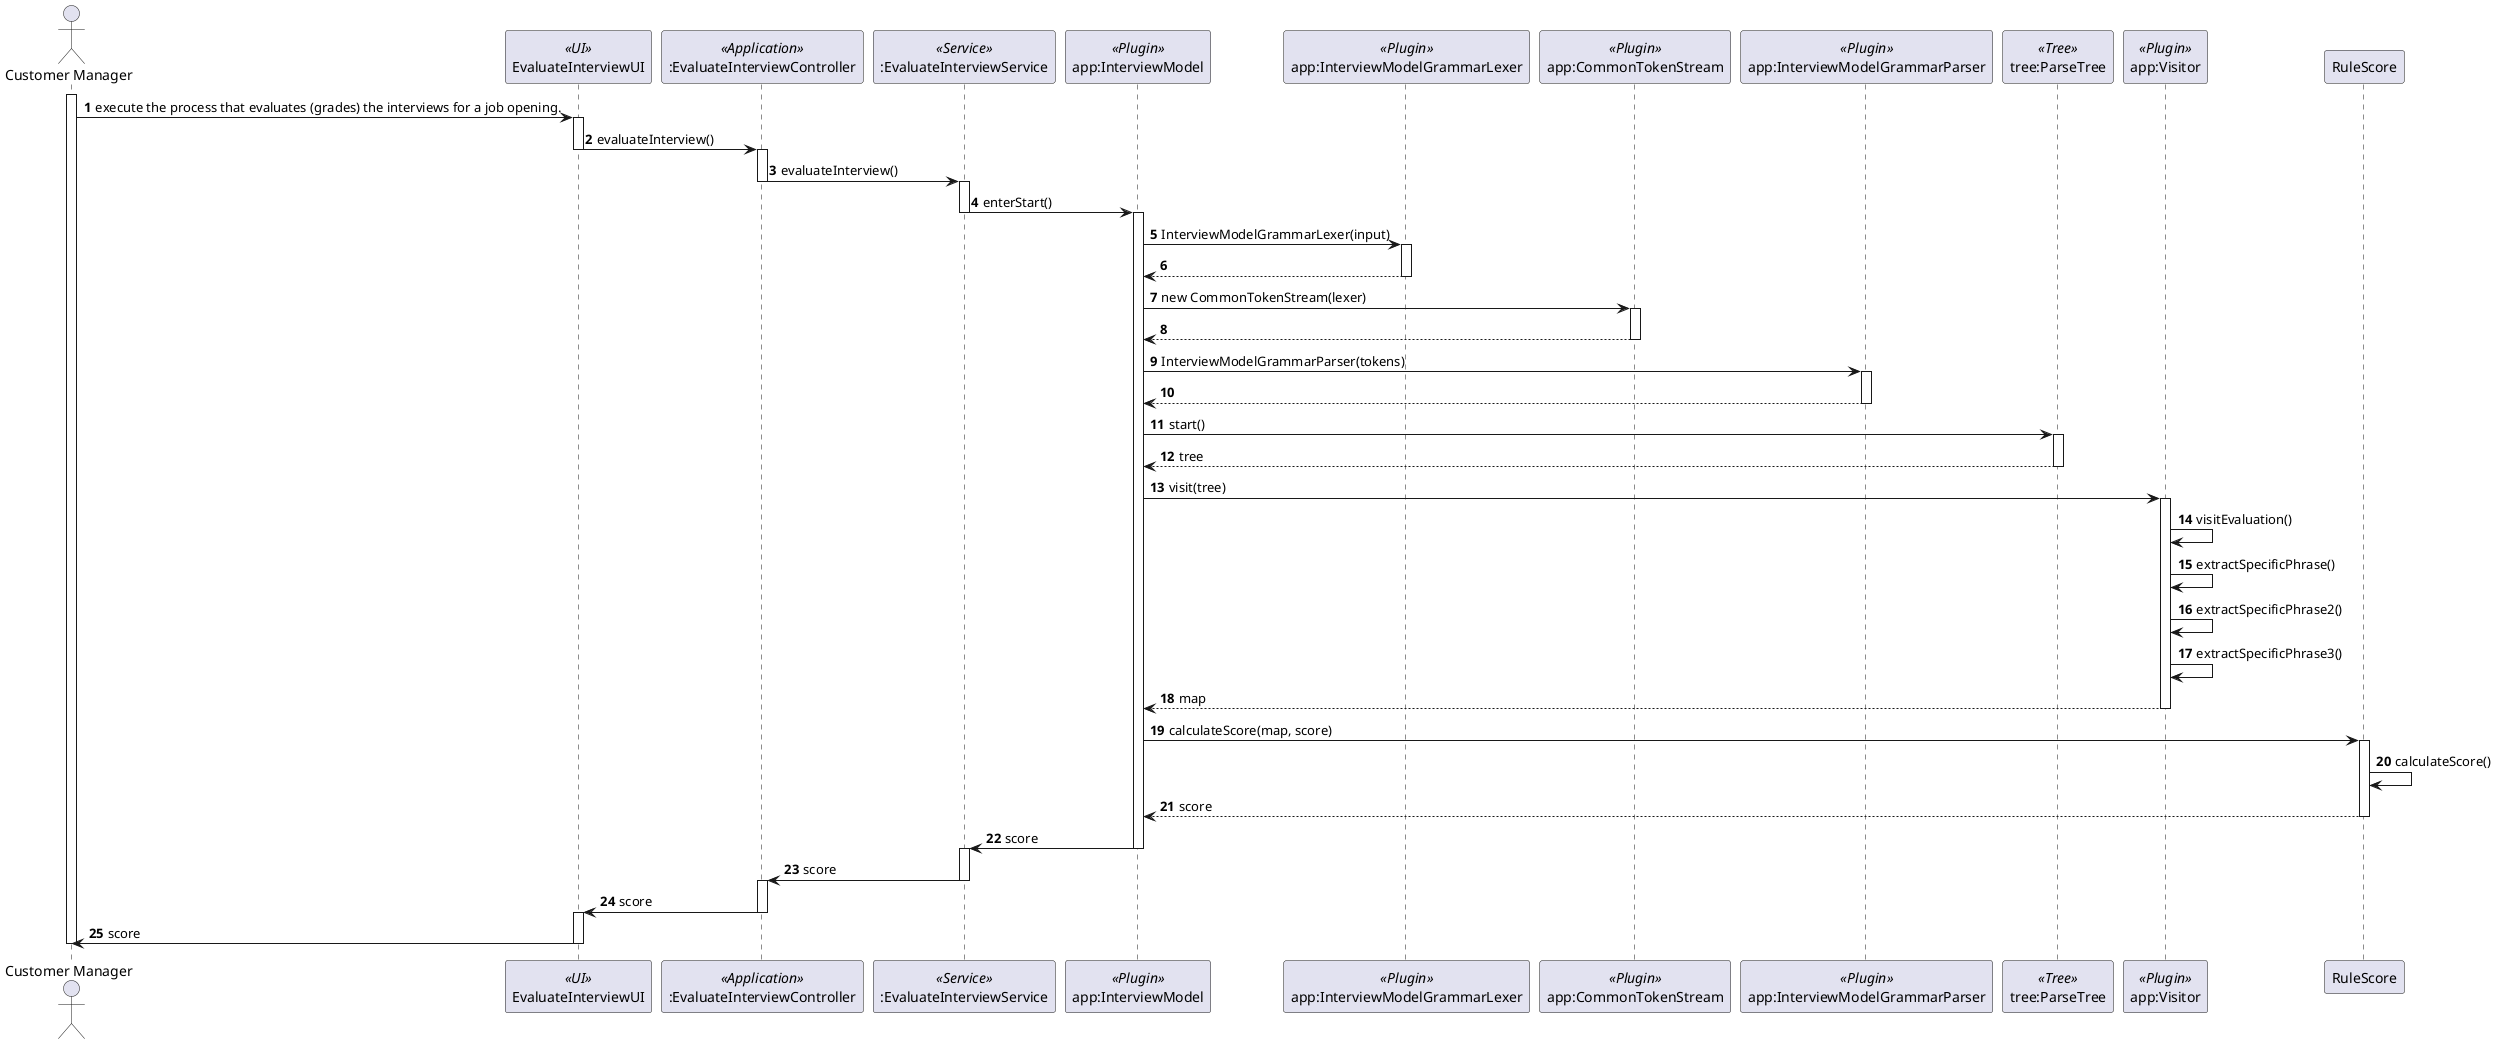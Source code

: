 @startuml

actor "Customer Manager" as Agent
participant "EvaluateInterviewUI" as ui <<UI>>
participant ":EvaluateInterviewController" as ctrl <<Application>>
participant ":EvaluateInterviewService" as jobServ <<Service>>
participant "app:InterviewModel" as interview <<Plugin>>
participant "app:InterviewModelGrammarLexer" as lexer <<Plugin>>
participant "app:CommonTokenStream" as stream <<Plugin>>
participant "app:InterviewModelGrammarParser" as parser <<Plugin>>
participant "tree:ParseTree" as tree <<Tree>>
participant "app:Visitor" as visitor <<Plugin>>





autonumber

activate Agent

Agent -> ui: execute the process that evaluates (grades) the interviews for a job opening.
activate ui
ui -> ctrl: evaluateInterview()
deactivate ui

activate ctrl
ctrl -> jobServ: evaluateInterview()
deactivate ctrl

activate jobServ


jobServ -> interview: enterStart()
deactivate jobServ

activate interview

interview -> lexer: InterviewModelGrammarLexer(input)
activate lexer
lexer --> interview:
deactivate lexer

interview -> stream: new CommonTokenStream(lexer)
activate stream
stream --> interview:
deactivate stream

interview -> parser: InterviewModelGrammarParser(tokens)
activate parser
parser--> interview:
deactivate parser

interview -> tree: start()
activate tree
tree --> interview: tree
deactivate tree


interview -> visitor: visit(tree)
activate visitor

visitor -> visitor: visitEvaluation()
visitor -> visitor: extractSpecificPhrase()
visitor -> visitor: extractSpecificPhrase2()
visitor -> visitor: extractSpecificPhrase3()

visitor --> interview: map
deactivate visitor

interview -> RuleScore: calculateScore(map, score)
activate RuleScore

RuleScore -> RuleScore: calculateScore()

RuleScore --> interview: score
deactivate RuleScore

interview -> jobServ: score
deactivate interview
activate jobServ

jobServ -> ctrl: score
deactivate jobServ
activate ctrl
ctrl -> ui: score
deactivate ctrl
activate ui
ui -> Agent: score
deactivate ui



deactivate Agent



@enduml